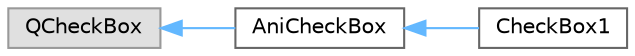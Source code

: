 digraph "类继承关系图"
{
 // LATEX_PDF_SIZE
  bgcolor="transparent";
  edge [fontname=Helvetica,fontsize=10,labelfontname=Helvetica,labelfontsize=10];
  node [fontname=Helvetica,fontsize=10,shape=box,height=0.2,width=0.4];
  rankdir="LR";
  Node0 [id="Node000000",label="QCheckBox",height=0.2,width=0.4,color="grey60", fillcolor="#E0E0E0", style="filled",tooltip=" "];
  Node0 -> Node1 [id="edge297_Node000000_Node000001",dir="back",color="steelblue1",style="solid",tooltip=" "];
  Node1 [id="Node000001",label="AniCheckBox",height=0.2,width=0.4,color="grey40", fillcolor="white", style="filled",URL="$class_ani_check_box.html",tooltip="带动画的复选框基类，继承自 QCheckBox"];
  Node1 -> Node2 [id="edge298_Node000001_Node000002",dir="back",color="steelblue1",style="solid",tooltip=" "];
  Node2 [id="Node000002",label="CheckBox1",height=0.2,width=0.4,color="grey40", fillcolor="white", style="filled",URL="$class_check_box1.html",tooltip="自定义复选框类，继承自 AniCheckBox，支持动画效果"];
}

